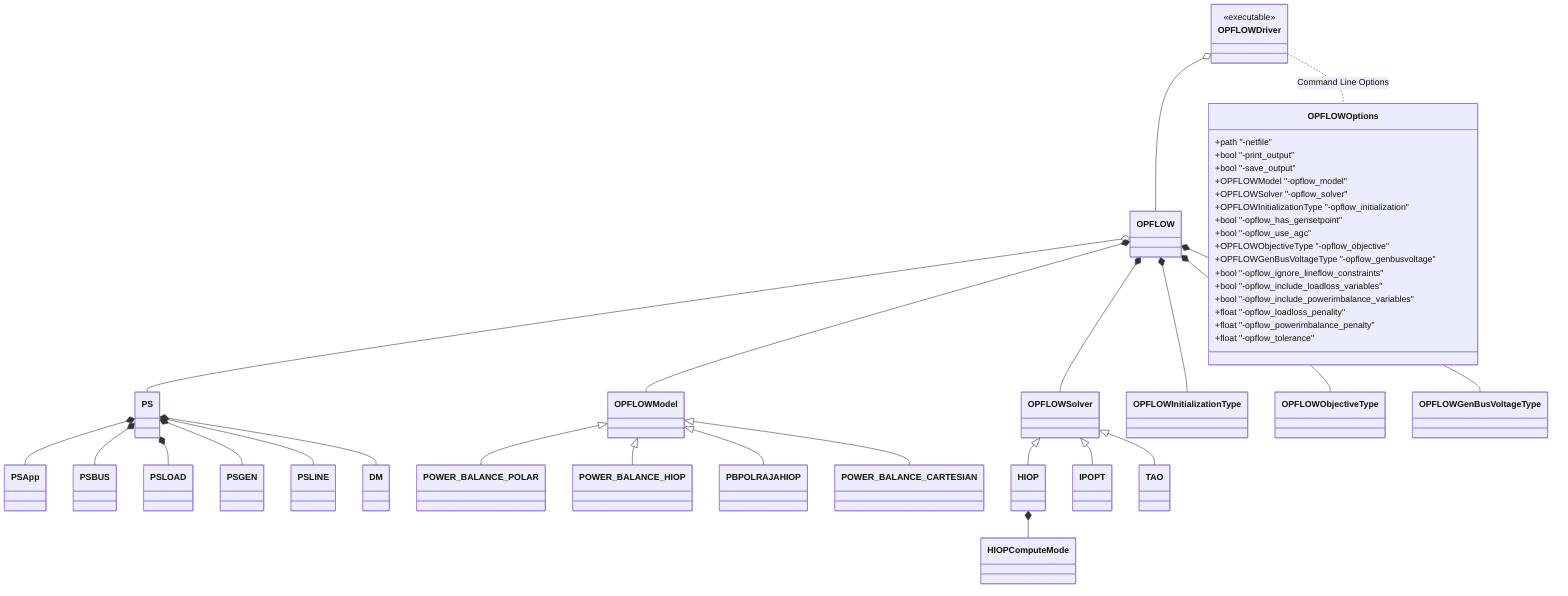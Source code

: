 %%------------------------------------------------------------------------------
%% UML Diagrams for OPFLOW
%%
%% Command to build this document:
%%
%% cat opflow.mermaid opflow_defs.mermaid ps_defs.mermaid | mmdc -o opflow.png -w 3200 -H 2400
%%
%% See https://mermaid-js.github.io/mermaid/ for mermaid installation guide.
%%
%%------------------------------------------------------------------------------

classDiagram

%% Inheritance Chain

OPFLOWDriver o-- OPFLOW
OPFLOWDriver .. OPFLOWOptions : Command Line Options

OPFLOW *-- OPFLOWModel
OPFLOW *-- OPFLOWSolver
OPFLOW o-- PS

OPFLOW *-- OPFLOWInitializationType
OPFLOW *-- OPFLOWObjectiveType
OPFLOW *-- OPFLOWGenBusVoltageType

PS *-- PSApp
PS *-- PSBUS
PS *-- PSLOAD
PS *-- PSGEN
PS *-- PSLINE
PS *-- DM

OPFLOWModel <|-- POWER_BALANCE_POLAR
OPFLOWModel <|-- POWER_BALANCE_HIOP
OPFLOWModel <|-- PBPOLRAJAHIOP
OPFLOWModel <|-- POWER_BALANCE_CARTESIAN

OPFLOWSolver <|-- HIOP
OPFLOWSolver <|-- IPOPT
OPFLOWSolver <|-- TAO
HIOP *-- HIOPComputeMode

class OPFLOWDriver {
  <<executable>>
}

class OPFLOWOptions {
  +path "-netfile"
  +bool "-print_output"
  +bool "-save_output"
  +OPFLOWModel "-opflow_model"
  +OPFLOWSolver "-opflow_solver"
  +OPFLOWInitializationType "-opflow_initialization"
  +bool "-opflow_has_gensetpoint"
  +bool "-opflow_use_agc"
  +OPFLOWObjectiveType "-opflow_objective"
  +OPFLOWGenBusVoltageType "-opflow_genbusvoltage"
  +bool "-opflow_ignore_lineflow_constraints"
  +bool "-opflow_include_loadloss_variables"
  +bool "-opflow_include_powerimbalance_variables"
  +float "-opflow_loadloss_penality"
  +float "-opflow_powerimbalance_penalty"
  +float "-opflow_tolerance"
}